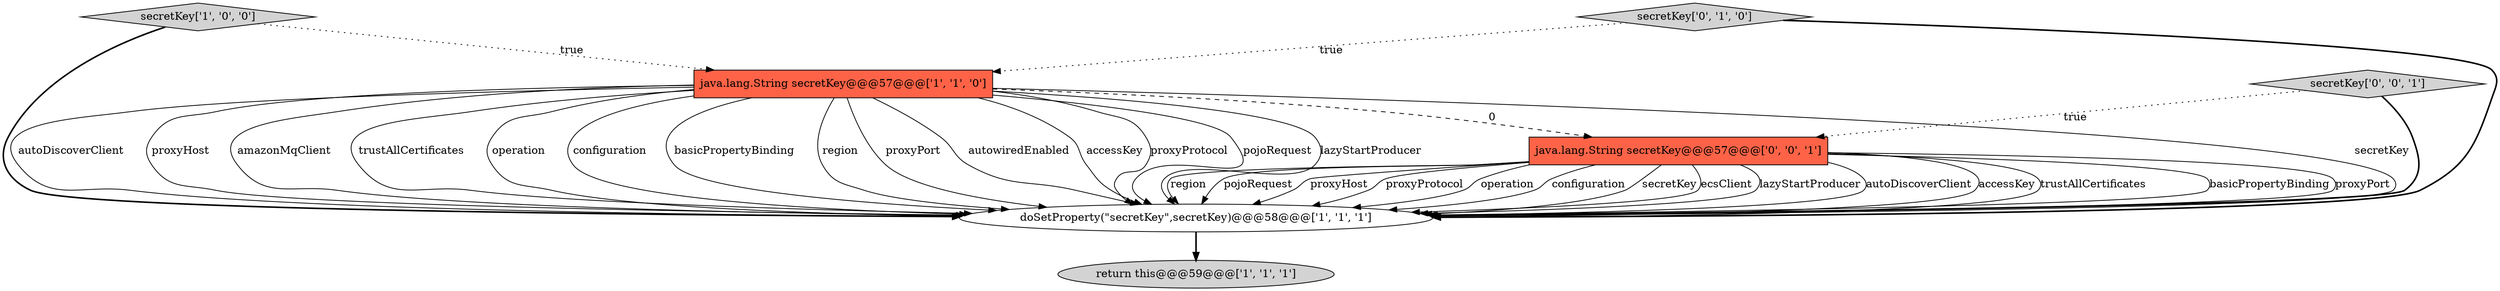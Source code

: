 digraph {
2 [style = filled, label = "java.lang.String secretKey@@@57@@@['1', '1', '0']", fillcolor = tomato, shape = box image = "AAA0AAABBB1BBB"];
1 [style = filled, label = "secretKey['1', '0', '0']", fillcolor = lightgray, shape = diamond image = "AAA0AAABBB1BBB"];
6 [style = filled, label = "secretKey['0', '0', '1']", fillcolor = lightgray, shape = diamond image = "AAA0AAABBB3BBB"];
0 [style = filled, label = "doSetProperty(\"secretKey\",secretKey)@@@58@@@['1', '1', '1']", fillcolor = white, shape = ellipse image = "AAA0AAABBB1BBB"];
5 [style = filled, label = "java.lang.String secretKey@@@57@@@['0', '0', '1']", fillcolor = tomato, shape = box image = "AAA0AAABBB3BBB"];
3 [style = filled, label = "return this@@@59@@@['1', '1', '1']", fillcolor = lightgray, shape = ellipse image = "AAA0AAABBB1BBB"];
4 [style = filled, label = "secretKey['0', '1', '0']", fillcolor = lightgray, shape = diamond image = "AAA0AAABBB2BBB"];
0->3 [style = bold, label=""];
2->0 [style = solid, label="proxyProtocol"];
5->0 [style = solid, label="basicPropertyBinding"];
5->0 [style = solid, label="proxyPort"];
2->0 [style = solid, label="pojoRequest"];
5->0 [style = solid, label="region"];
5->0 [style = solid, label="pojoRequest"];
2->0 [style = solid, label="lazyStartProducer"];
2->0 [style = solid, label="secretKey"];
5->0 [style = solid, label="proxyHost"];
2->0 [style = solid, label="autoDiscoverClient"];
6->0 [style = bold, label=""];
5->0 [style = solid, label="proxyProtocol"];
1->0 [style = bold, label=""];
2->0 [style = solid, label="proxyHost"];
2->0 [style = solid, label="amazonMqClient"];
4->0 [style = bold, label=""];
4->2 [style = dotted, label="true"];
2->0 [style = solid, label="trustAllCertificates"];
2->0 [style = solid, label="operation"];
5->0 [style = solid, label="operation"];
2->5 [style = dashed, label="0"];
2->0 [style = solid, label="configuration"];
2->0 [style = solid, label="basicPropertyBinding"];
2->0 [style = solid, label="region"];
5->0 [style = solid, label="configuration"];
5->0 [style = solid, label="secretKey"];
5->0 [style = solid, label="ecsClient"];
5->0 [style = solid, label="lazyStartProducer"];
2->0 [style = solid, label="proxyPort"];
2->0 [style = solid, label="autowiredEnabled"];
2->0 [style = solid, label="accessKey"];
1->2 [style = dotted, label="true"];
5->0 [style = solid, label="autoDiscoverClient"];
5->0 [style = solid, label="accessKey"];
6->5 [style = dotted, label="true"];
5->0 [style = solid, label="trustAllCertificates"];
}
